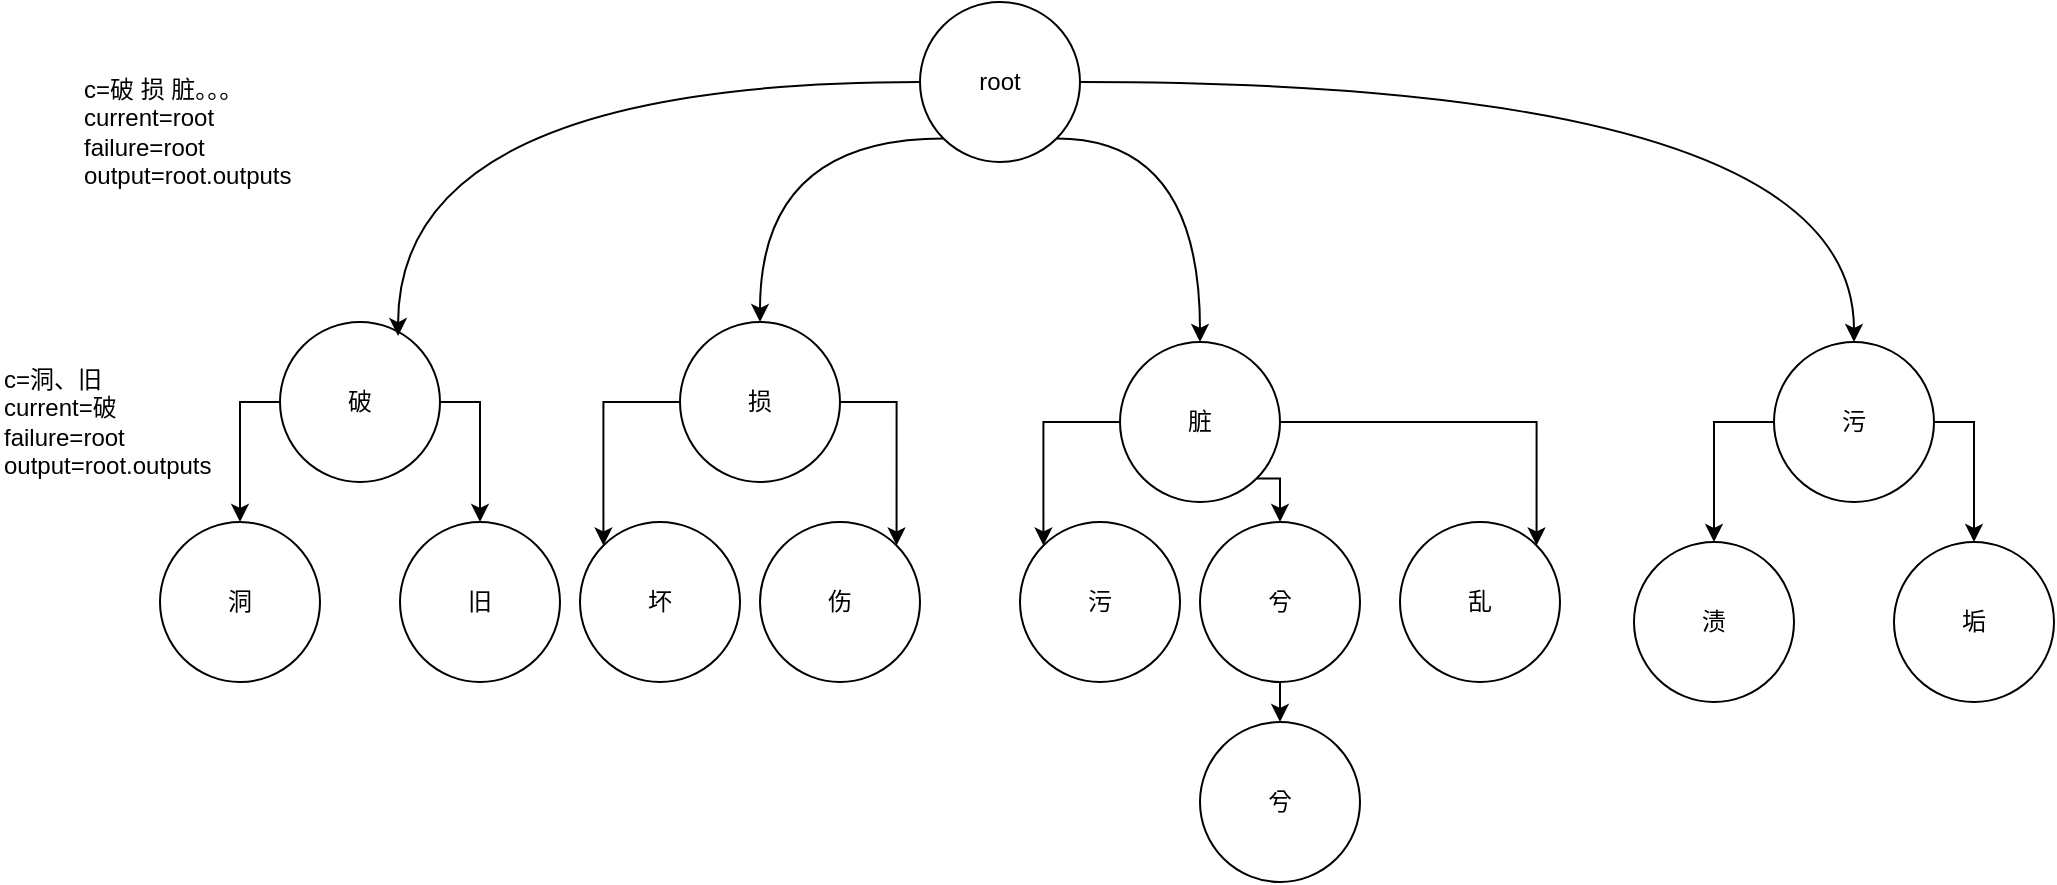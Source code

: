 <mxfile version="26.0.16">
  <diagram name="第 1 页" id="EdI2xcM6f-y7tlCGAeUq">
    <mxGraphModel dx="983" dy="650" grid="1" gridSize="10" guides="1" tooltips="1" connect="1" arrows="1" fold="1" page="1" pageScale="1" pageWidth="827" pageHeight="1169" math="0" shadow="0">
      <root>
        <mxCell id="0" />
        <mxCell id="1" parent="0" />
        <mxCell id="MgJ_tvKgdrmntvB1Ih9e-21" style="edgeStyle=orthogonalEdgeStyle;rounded=0;orthogonalLoop=1;jettySize=auto;html=1;exitX=0;exitY=1;exitDx=0;exitDy=0;entryX=0.5;entryY=0;entryDx=0;entryDy=0;curved=1;" parent="1" source="MgJ_tvKgdrmntvB1Ih9e-1" target="MgJ_tvKgdrmntvB1Ih9e-7" edge="1">
          <mxGeometry relative="1" as="geometry" />
        </mxCell>
        <mxCell id="MgJ_tvKgdrmntvB1Ih9e-22" style="edgeStyle=orthogonalEdgeStyle;rounded=0;orthogonalLoop=1;jettySize=auto;html=1;exitX=1;exitY=1;exitDx=0;exitDy=0;entryX=0.5;entryY=0;entryDx=0;entryDy=0;curved=1;" parent="1" source="MgJ_tvKgdrmntvB1Ih9e-1" target="MgJ_tvKgdrmntvB1Ih9e-12" edge="1">
          <mxGeometry relative="1" as="geometry" />
        </mxCell>
        <mxCell id="MgJ_tvKgdrmntvB1Ih9e-23" style="edgeStyle=orthogonalEdgeStyle;rounded=0;orthogonalLoop=1;jettySize=auto;html=1;exitX=1;exitY=0.5;exitDx=0;exitDy=0;curved=1;" parent="1" source="MgJ_tvKgdrmntvB1Ih9e-1" target="MgJ_tvKgdrmntvB1Ih9e-15" edge="1">
          <mxGeometry relative="1" as="geometry" />
        </mxCell>
        <mxCell id="MgJ_tvKgdrmntvB1Ih9e-1" value="&lt;div&gt;root&lt;/div&gt;" style="ellipse;whiteSpace=wrap;html=1;aspect=fixed;" parent="1" vertex="1">
          <mxGeometry x="470" y="110" width="80" height="80" as="geometry" />
        </mxCell>
        <mxCell id="MgJ_tvKgdrmntvB1Ih9e-24" style="edgeStyle=orthogonalEdgeStyle;rounded=0;orthogonalLoop=1;jettySize=auto;html=1;exitX=0;exitY=0.5;exitDx=0;exitDy=0;entryX=0.5;entryY=0;entryDx=0;entryDy=0;" parent="1" source="MgJ_tvKgdrmntvB1Ih9e-5" target="MgJ_tvKgdrmntvB1Ih9e-6" edge="1">
          <mxGeometry relative="1" as="geometry" />
        </mxCell>
        <mxCell id="MgJ_tvKgdrmntvB1Ih9e-33" style="edgeStyle=orthogonalEdgeStyle;rounded=0;orthogonalLoop=1;jettySize=auto;html=1;exitX=1;exitY=0.5;exitDx=0;exitDy=0;entryX=0.5;entryY=0;entryDx=0;entryDy=0;" parent="1" source="MgJ_tvKgdrmntvB1Ih9e-5" target="MgJ_tvKgdrmntvB1Ih9e-19" edge="1">
          <mxGeometry relative="1" as="geometry" />
        </mxCell>
        <mxCell id="MgJ_tvKgdrmntvB1Ih9e-5" value="&lt;div&gt;破&lt;/div&gt;" style="ellipse;whiteSpace=wrap;html=1;aspect=fixed;" parent="1" vertex="1">
          <mxGeometry x="150" y="270" width="80" height="80" as="geometry" />
        </mxCell>
        <mxCell id="MgJ_tvKgdrmntvB1Ih9e-6" value="&lt;div&gt;洞&lt;/div&gt;" style="ellipse;whiteSpace=wrap;html=1;aspect=fixed;" parent="1" vertex="1">
          <mxGeometry x="90" y="370" width="80" height="80" as="geometry" />
        </mxCell>
        <mxCell id="MgJ_tvKgdrmntvB1Ih9e-27" style="edgeStyle=orthogonalEdgeStyle;rounded=0;orthogonalLoop=1;jettySize=auto;html=1;exitX=1;exitY=0.5;exitDx=0;exitDy=0;entryX=1;entryY=0;entryDx=0;entryDy=0;" parent="1" source="MgJ_tvKgdrmntvB1Ih9e-7" target="MgJ_tvKgdrmntvB1Ih9e-18" edge="1">
          <mxGeometry relative="1" as="geometry" />
        </mxCell>
        <mxCell id="MgJ_tvKgdrmntvB1Ih9e-39" style="edgeStyle=orthogonalEdgeStyle;rounded=0;orthogonalLoop=1;jettySize=auto;html=1;exitX=0;exitY=0.5;exitDx=0;exitDy=0;entryX=0;entryY=0;entryDx=0;entryDy=0;" parent="1" source="MgJ_tvKgdrmntvB1Ih9e-7" target="MgJ_tvKgdrmntvB1Ih9e-8" edge="1">
          <mxGeometry relative="1" as="geometry" />
        </mxCell>
        <mxCell id="MgJ_tvKgdrmntvB1Ih9e-7" value="&lt;div&gt;损&lt;/div&gt;" style="ellipse;whiteSpace=wrap;html=1;aspect=fixed;" parent="1" vertex="1">
          <mxGeometry x="350" y="270" width="80" height="80" as="geometry" />
        </mxCell>
        <mxCell id="MgJ_tvKgdrmntvB1Ih9e-8" value="&lt;div&gt;坏&lt;/div&gt;" style="ellipse;whiteSpace=wrap;html=1;aspect=fixed;" parent="1" vertex="1">
          <mxGeometry x="300" y="370" width="80" height="80" as="geometry" />
        </mxCell>
        <mxCell id="MgJ_tvKgdrmntvB1Ih9e-11" value="&lt;div&gt;渍&lt;/div&gt;" style="ellipse;whiteSpace=wrap;html=1;aspect=fixed;" parent="1" vertex="1">
          <mxGeometry x="827" y="380" width="80" height="80" as="geometry" />
        </mxCell>
        <mxCell id="MgJ_tvKgdrmntvB1Ih9e-28" style="edgeStyle=orthogonalEdgeStyle;rounded=0;orthogonalLoop=1;jettySize=auto;html=1;exitX=0;exitY=0.5;exitDx=0;exitDy=0;entryX=0;entryY=0;entryDx=0;entryDy=0;" parent="1" source="MgJ_tvKgdrmntvB1Ih9e-12" target="MgJ_tvKgdrmntvB1Ih9e-16" edge="1">
          <mxGeometry relative="1" as="geometry" />
        </mxCell>
        <mxCell id="MgJ_tvKgdrmntvB1Ih9e-29" style="edgeStyle=orthogonalEdgeStyle;rounded=0;orthogonalLoop=1;jettySize=auto;html=1;exitX=1;exitY=0.5;exitDx=0;exitDy=0;entryX=1;entryY=0;entryDx=0;entryDy=0;" parent="1" source="MgJ_tvKgdrmntvB1Ih9e-12" target="MgJ_tvKgdrmntvB1Ih9e-14" edge="1">
          <mxGeometry relative="1" as="geometry" />
        </mxCell>
        <mxCell id="MgJ_tvKgdrmntvB1Ih9e-37" style="edgeStyle=orthogonalEdgeStyle;rounded=0;orthogonalLoop=1;jettySize=auto;html=1;exitX=1;exitY=1;exitDx=0;exitDy=0;entryX=0.5;entryY=0;entryDx=0;entryDy=0;" parent="1" source="MgJ_tvKgdrmntvB1Ih9e-12" target="MgJ_tvKgdrmntvB1Ih9e-36" edge="1">
          <mxGeometry relative="1" as="geometry" />
        </mxCell>
        <mxCell id="MgJ_tvKgdrmntvB1Ih9e-12" value="脏" style="ellipse;whiteSpace=wrap;html=1;aspect=fixed;" parent="1" vertex="1">
          <mxGeometry x="570" y="280" width="80" height="80" as="geometry" />
        </mxCell>
        <mxCell id="MgJ_tvKgdrmntvB1Ih9e-14" value="乱" style="ellipse;whiteSpace=wrap;html=1;aspect=fixed;" parent="1" vertex="1">
          <mxGeometry x="710" y="370" width="80" height="80" as="geometry" />
        </mxCell>
        <mxCell id="MgJ_tvKgdrmntvB1Ih9e-31" style="edgeStyle=orthogonalEdgeStyle;rounded=0;orthogonalLoop=1;jettySize=auto;html=1;exitX=0;exitY=0.5;exitDx=0;exitDy=0;" parent="1" source="MgJ_tvKgdrmntvB1Ih9e-15" target="MgJ_tvKgdrmntvB1Ih9e-11" edge="1">
          <mxGeometry relative="1" as="geometry" />
        </mxCell>
        <mxCell id="MgJ_tvKgdrmntvB1Ih9e-32" style="edgeStyle=orthogonalEdgeStyle;rounded=0;orthogonalLoop=1;jettySize=auto;html=1;exitX=1;exitY=0.5;exitDx=0;exitDy=0;entryX=0.5;entryY=0;entryDx=0;entryDy=0;" parent="1" source="MgJ_tvKgdrmntvB1Ih9e-15" target="MgJ_tvKgdrmntvB1Ih9e-17" edge="1">
          <mxGeometry relative="1" as="geometry" />
        </mxCell>
        <mxCell id="MgJ_tvKgdrmntvB1Ih9e-15" value="&lt;div&gt;污&lt;/div&gt;" style="ellipse;whiteSpace=wrap;html=1;aspect=fixed;" parent="1" vertex="1">
          <mxGeometry x="897" y="280" width="80" height="80" as="geometry" />
        </mxCell>
        <mxCell id="MgJ_tvKgdrmntvB1Ih9e-16" value="&lt;div&gt;污&lt;/div&gt;" style="ellipse;whiteSpace=wrap;html=1;aspect=fixed;" parent="1" vertex="1">
          <mxGeometry x="520" y="370" width="80" height="80" as="geometry" />
        </mxCell>
        <mxCell id="MgJ_tvKgdrmntvB1Ih9e-17" value="垢" style="ellipse;whiteSpace=wrap;html=1;aspect=fixed;" parent="1" vertex="1">
          <mxGeometry x="957" y="380" width="80" height="80" as="geometry" />
        </mxCell>
        <mxCell id="MgJ_tvKgdrmntvB1Ih9e-18" value="伤" style="ellipse;whiteSpace=wrap;html=1;aspect=fixed;" parent="1" vertex="1">
          <mxGeometry x="390" y="370" width="80" height="80" as="geometry" />
        </mxCell>
        <mxCell id="MgJ_tvKgdrmntvB1Ih9e-19" value="旧" style="ellipse;whiteSpace=wrap;html=1;aspect=fixed;" parent="1" vertex="1">
          <mxGeometry x="210" y="370" width="80" height="80" as="geometry" />
        </mxCell>
        <mxCell id="MgJ_tvKgdrmntvB1Ih9e-20" style="edgeStyle=orthogonalEdgeStyle;rounded=0;orthogonalLoop=1;jettySize=auto;html=1;exitX=0;exitY=0.5;exitDx=0;exitDy=0;entryX=0.738;entryY=0.088;entryDx=0;entryDy=0;entryPerimeter=0;curved=1;" parent="1" source="MgJ_tvKgdrmntvB1Ih9e-1" target="MgJ_tvKgdrmntvB1Ih9e-5" edge="1">
          <mxGeometry relative="1" as="geometry" />
        </mxCell>
        <mxCell id="MgJ_tvKgdrmntvB1Ih9e-35" value="&lt;div&gt;兮&lt;/div&gt;" style="ellipse;whiteSpace=wrap;html=1;aspect=fixed;" parent="1" vertex="1">
          <mxGeometry x="610" y="470" width="80" height="80" as="geometry" />
        </mxCell>
        <mxCell id="MgJ_tvKgdrmntvB1Ih9e-38" style="edgeStyle=orthogonalEdgeStyle;rounded=0;orthogonalLoop=1;jettySize=auto;html=1;exitX=0.5;exitY=1;exitDx=0;exitDy=0;entryX=0.5;entryY=0;entryDx=0;entryDy=0;" parent="1" source="MgJ_tvKgdrmntvB1Ih9e-36" target="MgJ_tvKgdrmntvB1Ih9e-35" edge="1">
          <mxGeometry relative="1" as="geometry" />
        </mxCell>
        <mxCell id="MgJ_tvKgdrmntvB1Ih9e-36" value="兮" style="ellipse;whiteSpace=wrap;html=1;aspect=fixed;" parent="1" vertex="1">
          <mxGeometry x="610" y="370" width="80" height="80" as="geometry" />
        </mxCell>
        <mxCell id="hbZyOXK_DznOCDEig5ip-1" value="&lt;div&gt;c=破 损 脏。。。&lt;/div&gt;&lt;div&gt;current=root&lt;/div&gt;failure=root&lt;div&gt;output=root.outputs&lt;/div&gt;" style="text;html=1;align=left;verticalAlign=top;whiteSpace=wrap;rounded=0;" vertex="1" parent="1">
          <mxGeometry x="50" y="140" width="130" height="70" as="geometry" />
        </mxCell>
        <mxCell id="hbZyOXK_DznOCDEig5ip-3" value="&lt;div&gt;c=洞、旧&lt;/div&gt;&lt;div&gt;current=破&lt;/div&gt;failure=root&lt;div&gt;output=root.outputs&lt;/div&gt;" style="text;html=1;align=left;verticalAlign=top;whiteSpace=wrap;rounded=0;" vertex="1" parent="1">
          <mxGeometry x="10" y="285" width="130" height="70" as="geometry" />
        </mxCell>
      </root>
    </mxGraphModel>
  </diagram>
</mxfile>
